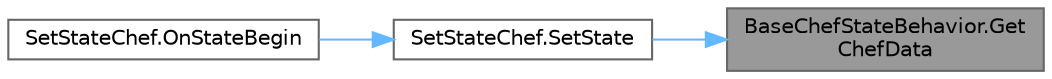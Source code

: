digraph "BaseChefStateBehavior.GetChefData"
{
 // LATEX_PDF_SIZE
  bgcolor="transparent";
  edge [fontname=Helvetica,fontsize=10,labelfontname=Helvetica,labelfontsize=10];
  node [fontname=Helvetica,fontsize=10,shape=box,height=0.2,width=0.4];
  rankdir="RL";
  Node1 [id="Node000001",label="BaseChefStateBehavior.Get\lChefData",height=0.2,width=0.4,color="gray40", fillcolor="grey60", style="filled", fontcolor="black",tooltip="シェフ情報が存在するかのチェック"];
  Node1 -> Node2 [id="edge1_Node000001_Node000002",dir="back",color="steelblue1",style="solid",tooltip=" "];
  Node2 [id="Node000002",label="SetStateChef.SetState",height=0.2,width=0.4,color="grey40", fillcolor="white", style="filled",URL="$class_set_state_chef.html#a82054af61cb2c88aef3cb3e3b3e35db8",tooltip=" "];
  Node2 -> Node3 [id="edge2_Node000002_Node000003",dir="back",color="steelblue1",style="solid",tooltip=" "];
  Node3 [id="Node000003",label="SetStateChef.OnStateBegin",height=0.2,width=0.4,color="grey40", fillcolor="white", style="filled",URL="$class_set_state_chef.html#a4c00e55fa66325c9e2e524b25eeea76d",tooltip=" "];
}
